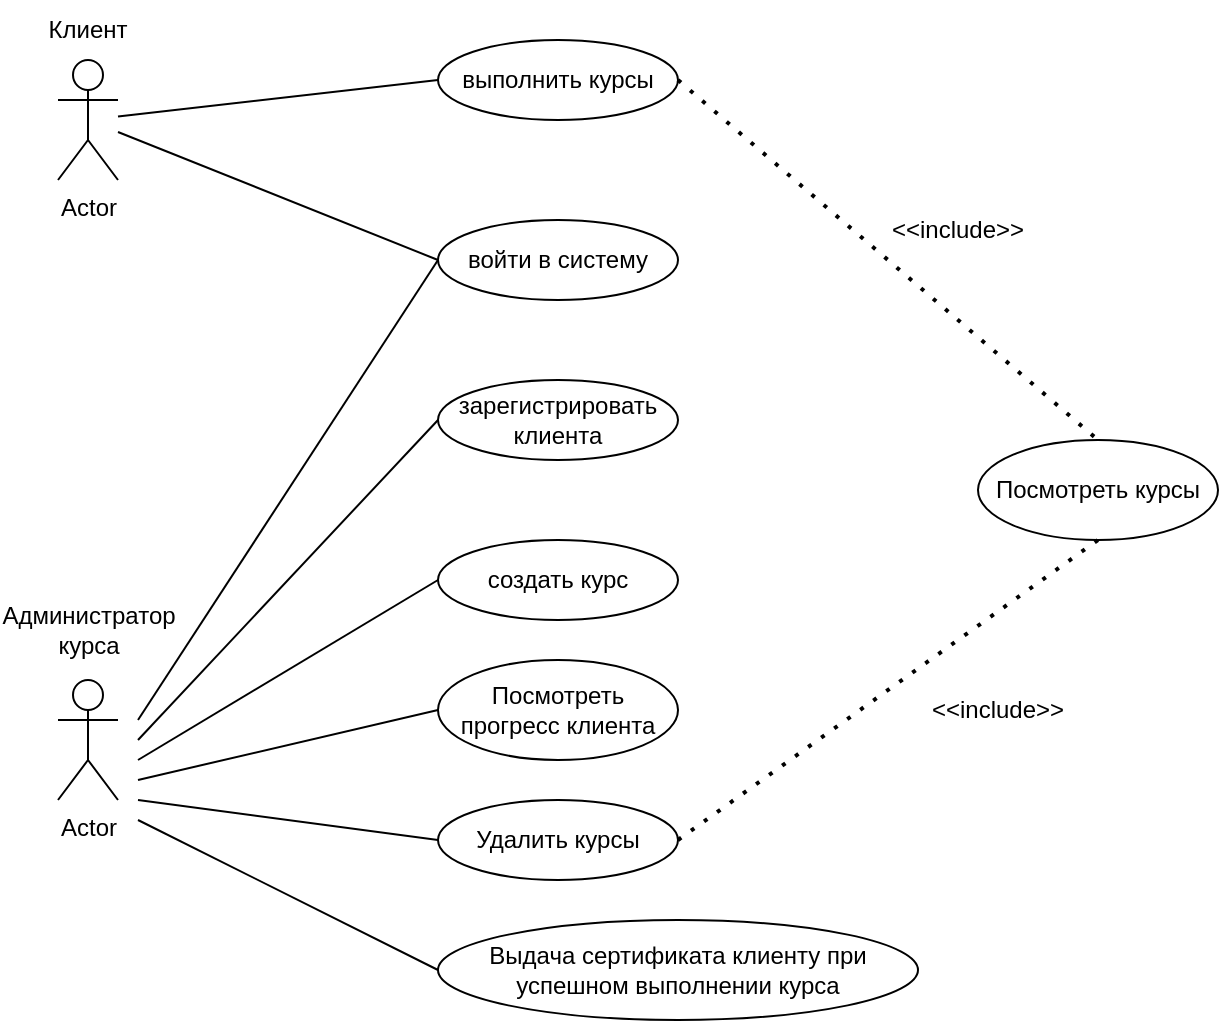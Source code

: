 <mxfile version="21.0.10" type="github">
  <diagram name="Страница 1" id="qkVyHaPJj6sVBNMEq7Ed">
    <mxGraphModel dx="993" dy="581" grid="1" gridSize="10" guides="1" tooltips="1" connect="1" arrows="1" fold="1" page="1" pageScale="1" pageWidth="827" pageHeight="1169" math="0" shadow="0">
      <root>
        <mxCell id="0" />
        <mxCell id="1" parent="0" />
        <mxCell id="LBN78gq_oUoyEbhPrjVP-1" value="Actor" style="shape=umlActor;verticalLabelPosition=bottom;verticalAlign=top;html=1;outlineConnect=0;" vertex="1" parent="1">
          <mxGeometry x="130" y="60" width="30" height="60" as="geometry" />
        </mxCell>
        <mxCell id="LBN78gq_oUoyEbhPrjVP-8" value="Клиент" style="text;html=1;strokeColor=none;fillColor=none;align=center;verticalAlign=middle;whiteSpace=wrap;rounded=0;" vertex="1" parent="1">
          <mxGeometry x="115" y="30" width="60" height="30" as="geometry" />
        </mxCell>
        <mxCell id="LBN78gq_oUoyEbhPrjVP-10" value="Actor" style="shape=umlActor;verticalLabelPosition=bottom;verticalAlign=top;html=1;outlineConnect=0;" vertex="1" parent="1">
          <mxGeometry x="130" y="370" width="30" height="60" as="geometry" />
        </mxCell>
        <mxCell id="LBN78gq_oUoyEbhPrjVP-11" value="Администратор курса" style="text;html=1;strokeColor=none;fillColor=none;align=center;verticalAlign=middle;whiteSpace=wrap;rounded=0;" vertex="1" parent="1">
          <mxGeometry x="112.5" y="330" width="65" height="30" as="geometry" />
        </mxCell>
        <mxCell id="LBN78gq_oUoyEbhPrjVP-12" value="выполнить курсы" style="ellipse;whiteSpace=wrap;html=1;" vertex="1" parent="1">
          <mxGeometry x="320" y="50" width="120" height="40" as="geometry" />
        </mxCell>
        <mxCell id="LBN78gq_oUoyEbhPrjVP-13" value="войти в систему" style="ellipse;whiteSpace=wrap;html=1;" vertex="1" parent="1">
          <mxGeometry x="320" y="140" width="120" height="40" as="geometry" />
        </mxCell>
        <mxCell id="LBN78gq_oUoyEbhPrjVP-14" value="зарегистрировать клиента" style="ellipse;whiteSpace=wrap;html=1;" vertex="1" parent="1">
          <mxGeometry x="320" y="220" width="120" height="40" as="geometry" />
        </mxCell>
        <mxCell id="LBN78gq_oUoyEbhPrjVP-15" value="создать курс" style="ellipse;whiteSpace=wrap;html=1;" vertex="1" parent="1">
          <mxGeometry x="320" y="300" width="120" height="40" as="geometry" />
        </mxCell>
        <mxCell id="LBN78gq_oUoyEbhPrjVP-16" value="Посмотреть прогресс клиента" style="ellipse;whiteSpace=wrap;html=1;" vertex="1" parent="1">
          <mxGeometry x="320" y="360" width="120" height="50" as="geometry" />
        </mxCell>
        <mxCell id="LBN78gq_oUoyEbhPrjVP-17" value="Удалить курсы" style="ellipse;whiteSpace=wrap;html=1;" vertex="1" parent="1">
          <mxGeometry x="320" y="430" width="120" height="40" as="geometry" />
        </mxCell>
        <mxCell id="LBN78gq_oUoyEbhPrjVP-19" value="Посмотреть курсы" style="ellipse;whiteSpace=wrap;html=1;" vertex="1" parent="1">
          <mxGeometry x="590" y="250" width="120" height="50" as="geometry" />
        </mxCell>
        <mxCell id="LBN78gq_oUoyEbhPrjVP-20" value="" style="endArrow=none;html=1;rounded=0;entryX=0;entryY=0.5;entryDx=0;entryDy=0;" edge="1" parent="1" source="LBN78gq_oUoyEbhPrjVP-1" target="LBN78gq_oUoyEbhPrjVP-12">
          <mxGeometry width="50" height="50" relative="1" as="geometry">
            <mxPoint x="390" y="310" as="sourcePoint" />
            <mxPoint x="440" y="260" as="targetPoint" />
          </mxGeometry>
        </mxCell>
        <mxCell id="LBN78gq_oUoyEbhPrjVP-21" value="" style="endArrow=none;html=1;rounded=0;entryX=0;entryY=0.5;entryDx=0;entryDy=0;" edge="1" parent="1" source="LBN78gq_oUoyEbhPrjVP-1" target="LBN78gq_oUoyEbhPrjVP-13">
          <mxGeometry width="50" height="50" relative="1" as="geometry">
            <mxPoint x="390" y="310" as="sourcePoint" />
            <mxPoint x="440" y="260" as="targetPoint" />
          </mxGeometry>
        </mxCell>
        <mxCell id="LBN78gq_oUoyEbhPrjVP-22" value="" style="endArrow=none;html=1;rounded=0;entryX=0;entryY=0.5;entryDx=0;entryDy=0;" edge="1" parent="1" target="LBN78gq_oUoyEbhPrjVP-13">
          <mxGeometry width="50" height="50" relative="1" as="geometry">
            <mxPoint x="170" y="390" as="sourcePoint" />
            <mxPoint x="440" y="260" as="targetPoint" />
          </mxGeometry>
        </mxCell>
        <mxCell id="LBN78gq_oUoyEbhPrjVP-23" value="" style="endArrow=none;html=1;rounded=0;entryX=0;entryY=0.5;entryDx=0;entryDy=0;" edge="1" parent="1" target="LBN78gq_oUoyEbhPrjVP-14">
          <mxGeometry width="50" height="50" relative="1" as="geometry">
            <mxPoint x="170" y="400" as="sourcePoint" />
            <mxPoint x="440" y="260" as="targetPoint" />
          </mxGeometry>
        </mxCell>
        <mxCell id="LBN78gq_oUoyEbhPrjVP-24" value="" style="endArrow=none;html=1;rounded=0;entryX=0;entryY=0.5;entryDx=0;entryDy=0;" edge="1" parent="1" target="LBN78gq_oUoyEbhPrjVP-15">
          <mxGeometry width="50" height="50" relative="1" as="geometry">
            <mxPoint x="170" y="410" as="sourcePoint" />
            <mxPoint x="440" y="260" as="targetPoint" />
          </mxGeometry>
        </mxCell>
        <mxCell id="LBN78gq_oUoyEbhPrjVP-25" value="" style="endArrow=none;html=1;rounded=0;entryX=0;entryY=0.5;entryDx=0;entryDy=0;" edge="1" parent="1" target="LBN78gq_oUoyEbhPrjVP-16">
          <mxGeometry width="50" height="50" relative="1" as="geometry">
            <mxPoint x="170" y="420" as="sourcePoint" />
            <mxPoint x="440" y="260" as="targetPoint" />
          </mxGeometry>
        </mxCell>
        <mxCell id="LBN78gq_oUoyEbhPrjVP-26" value="" style="endArrow=none;html=1;rounded=0;entryX=0;entryY=0.5;entryDx=0;entryDy=0;" edge="1" parent="1" target="LBN78gq_oUoyEbhPrjVP-17">
          <mxGeometry width="50" height="50" relative="1" as="geometry">
            <mxPoint x="170" y="430" as="sourcePoint" />
            <mxPoint x="440" y="260" as="targetPoint" />
          </mxGeometry>
        </mxCell>
        <mxCell id="LBN78gq_oUoyEbhPrjVP-27" value="" style="endArrow=none;dashed=1;html=1;dashPattern=1 3;strokeWidth=2;rounded=0;entryX=0.5;entryY=1;entryDx=0;entryDy=0;exitX=1;exitY=0.5;exitDx=0;exitDy=0;" edge="1" parent="1" source="LBN78gq_oUoyEbhPrjVP-17" target="LBN78gq_oUoyEbhPrjVP-19">
          <mxGeometry width="50" height="50" relative="1" as="geometry">
            <mxPoint x="390" y="310" as="sourcePoint" />
            <mxPoint x="440" y="260" as="targetPoint" />
          </mxGeometry>
        </mxCell>
        <mxCell id="LBN78gq_oUoyEbhPrjVP-28" value="" style="endArrow=none;dashed=1;html=1;dashPattern=1 3;strokeWidth=2;rounded=0;exitX=1;exitY=0.5;exitDx=0;exitDy=0;entryX=0.5;entryY=0;entryDx=0;entryDy=0;" edge="1" parent="1" source="LBN78gq_oUoyEbhPrjVP-12" target="LBN78gq_oUoyEbhPrjVP-19">
          <mxGeometry width="50" height="50" relative="1" as="geometry">
            <mxPoint x="390" y="310" as="sourcePoint" />
            <mxPoint x="440" y="260" as="targetPoint" />
          </mxGeometry>
        </mxCell>
        <mxCell id="LBN78gq_oUoyEbhPrjVP-29" value="&amp;lt;&amp;lt;include&amp;gt;&amp;gt;" style="text;html=1;strokeColor=none;fillColor=none;align=center;verticalAlign=middle;whiteSpace=wrap;rounded=0;" vertex="1" parent="1">
          <mxGeometry x="550" y="130" width="60" height="30" as="geometry" />
        </mxCell>
        <mxCell id="LBN78gq_oUoyEbhPrjVP-30" value="&amp;lt;&amp;lt;include&amp;gt;&amp;gt;" style="text;html=1;strokeColor=none;fillColor=none;align=center;verticalAlign=middle;whiteSpace=wrap;rounded=0;" vertex="1" parent="1">
          <mxGeometry x="570" y="370" width="60" height="30" as="geometry" />
        </mxCell>
        <mxCell id="LBN78gq_oUoyEbhPrjVP-31" value="Выдача сертификата клиенту при успешном выполнении курса" style="ellipse;whiteSpace=wrap;html=1;" vertex="1" parent="1">
          <mxGeometry x="320" y="490" width="240" height="50" as="geometry" />
        </mxCell>
        <mxCell id="LBN78gq_oUoyEbhPrjVP-32" value="" style="endArrow=none;html=1;rounded=0;exitX=0;exitY=0.5;exitDx=0;exitDy=0;" edge="1" parent="1" source="LBN78gq_oUoyEbhPrjVP-31">
          <mxGeometry width="50" height="50" relative="1" as="geometry">
            <mxPoint x="390" y="370" as="sourcePoint" />
            <mxPoint x="170" y="440" as="targetPoint" />
          </mxGeometry>
        </mxCell>
      </root>
    </mxGraphModel>
  </diagram>
</mxfile>
